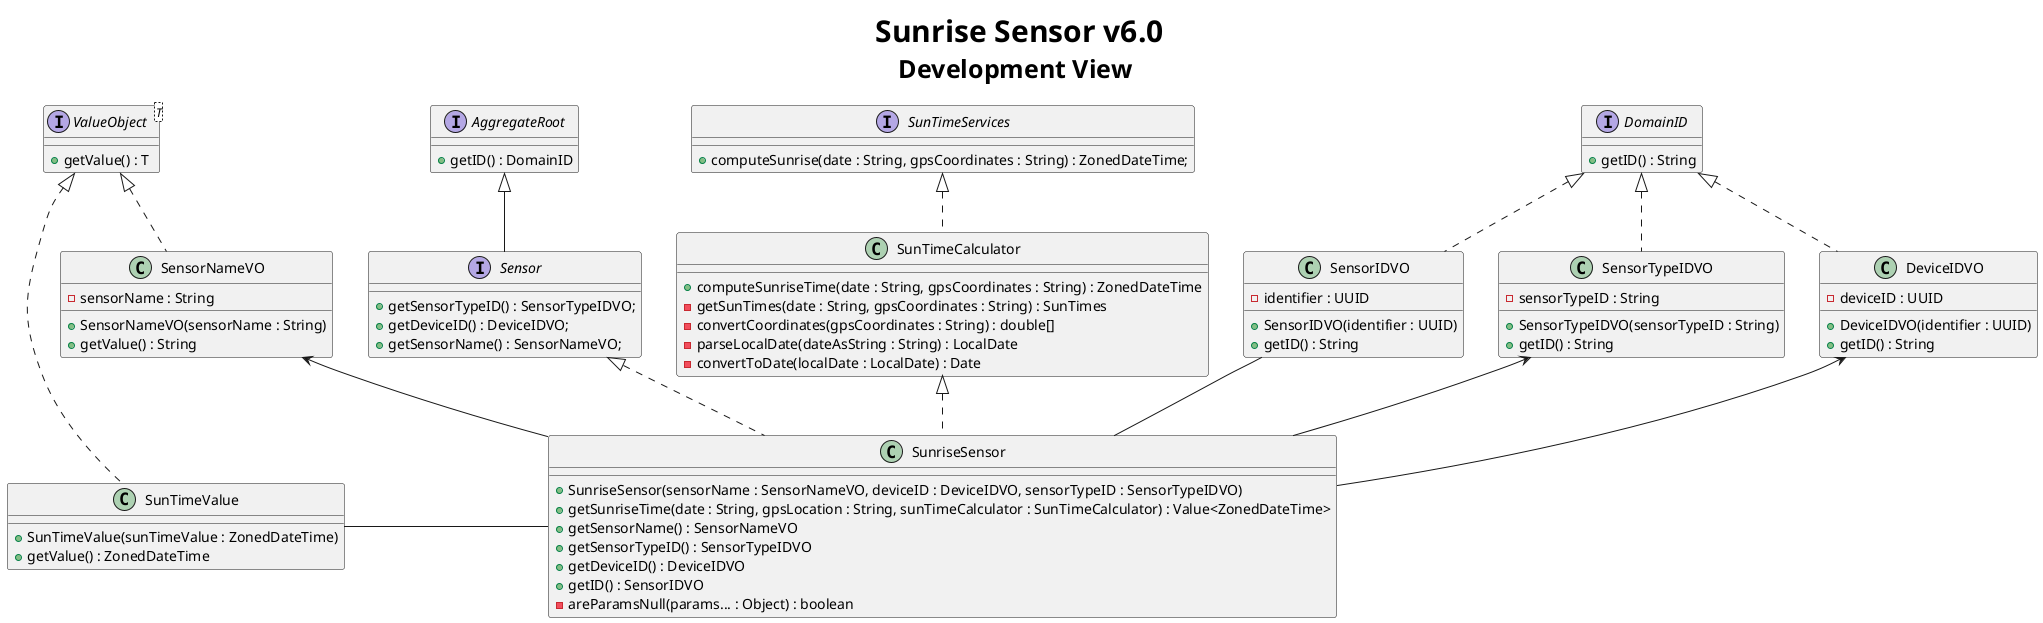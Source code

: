 @startuml
title <size: 30> Sunrise Sensor v6.0\n<size: 25>Development View


interface Sensor {
    + getSensorTypeID() : SensorTypeIDVO;
    + getDeviceID() : DeviceIDVO;
    + getSensorName() : SensorNameVO;
}

interface AggregateRoot {
    + getID() : DomainID
}

interface DomainID {
    + getID() : String
}

interface ValueObject<T> {
    + getValue() : T
}

interface SunTimeServices {
    + computeSunrise(date : String, gpsCoordinates : String) : ZonedDateTime;
    }

class SunriseSensor{
    + SunriseSensor(sensorName : SensorNameVO, deviceID : DeviceIDVO, sensorTypeID : SensorTypeIDVO)
    + getSunriseTime(date : String, gpsLocation : String, sunTimeCalculator : SunTimeCalculator) : Value<ZonedDateTime>
    + getSensorName() : SensorNameVO
    + getSensorTypeID() : SensorTypeIDVO
    + getDeviceID() : DeviceIDVO
    + getID() : SensorIDVO
    - areParamsNull(params... : Object) : boolean
}

class SunTimeValue {
    + SunTimeValue(sunTimeValue : ZonedDateTime)
    + getValue() : ZonedDateTime
}

class SunTimeCalculator {
    + computeSunriseTime(date : String, gpsCoordinates : String) : ZonedDateTime
    - getSunTimes(date : String, gpsCoordinates : String) : SunTimes
    - convertCoordinates(gpsCoordinates : String) : double[]
    - parseLocalDate(dateAsString : String) : LocalDate
    - convertToDate(localDate : LocalDate) : Date
}

class SensorNameVO {
    - sensorName : String
    + SensorNameVO(sensorName : String)
    + getValue() : String
}

class SensorIDVO {
    - identifier : UUID
    + SensorIDVO(identifier : UUID)
    + getID() : String
}

class SensorTypeIDVO {
    - sensorTypeID : String
    + SensorTypeIDVO(sensorTypeID : String)
    + getID() : String
}

class DeviceIDVO {
    - deviceID : UUID
    + DeviceIDVO(identifier : UUID)
    + getID() : String
}



AggregateRoot <|-- Sensor
Sensor <|.. SunriseSensor
SunTimeCalculator <|.. SunriseSensor
SunTimeServices <|.. SunTimeCalculator

SensorNameVO <-- SunriseSensor
SensorIDVO -- SunriseSensor
SunTimeValue --right SunriseSensor
SensorTypeIDVO <-- SunriseSensor
DeviceIDVO <-- SunriseSensor

ValueObject <|.. SensorNameVO
DomainID <|.. SensorIDVO
DomainID <|.. SensorTypeIDVO
DomainID <|.. DeviceIDVO

ValueObject <|.. SunTimeValue

@enduml